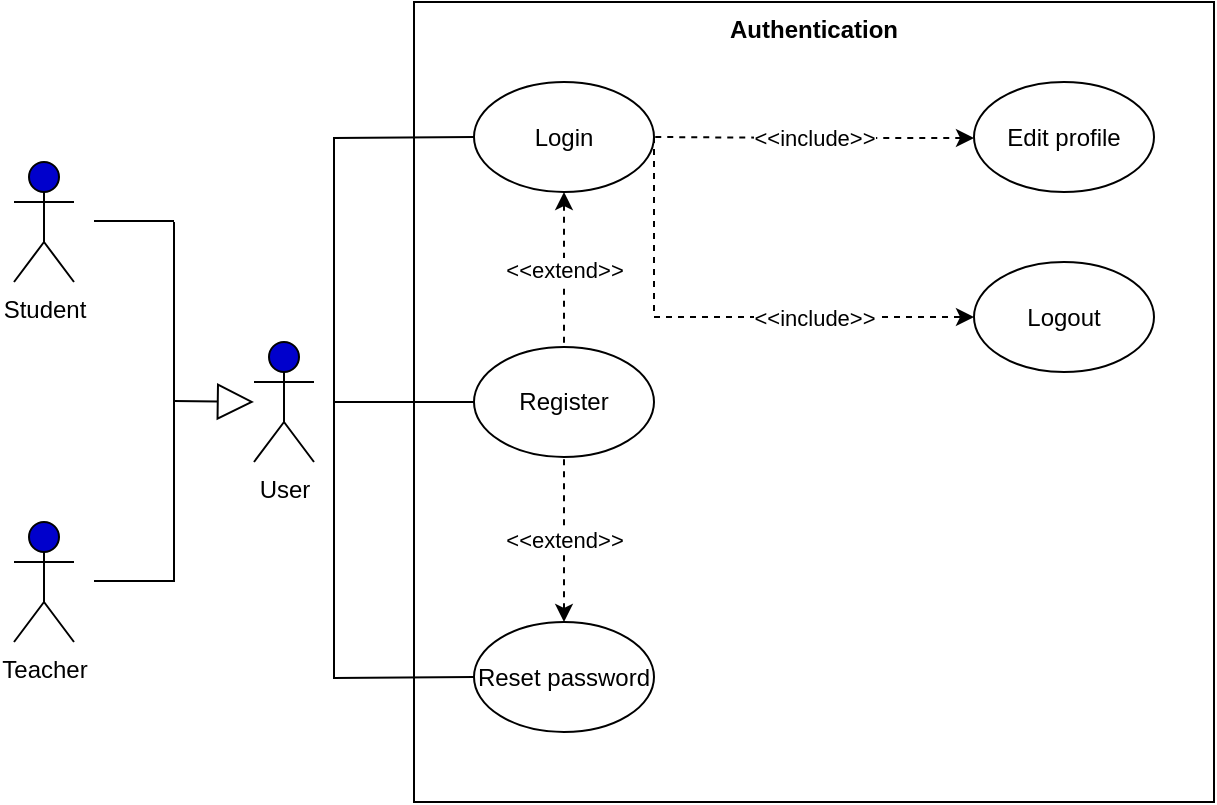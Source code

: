 <mxfile version="15.0.3" type="github" pages="5">
  <diagram id="Sx80eRwoRhXMcVrHA14e" name="Authentication">
    <mxGraphModel dx="1182" dy="683" grid="1" gridSize="10" guides="1" tooltips="1" connect="1" arrows="1" fold="1" page="1" pageScale="1" pageWidth="827" pageHeight="1169" math="0" shadow="0">
      <root>
        <mxCell id="0" />
        <mxCell id="1" parent="0" />
        <mxCell id="ECMwFdhYDGbr-x0ZbSeB-1" value="Student" style="shape=umlActor;verticalLabelPosition=bottom;verticalAlign=top;html=1;outlineConnect=0;fillColor=#0000CC;" parent="1" vertex="1">
          <mxGeometry x="70" y="200" width="30" height="60" as="geometry" />
        </mxCell>
        <mxCell id="ECMwFdhYDGbr-x0ZbSeB-2" value="Teacher" style="shape=umlActor;verticalLabelPosition=bottom;verticalAlign=top;html=1;outlineConnect=0;labelPadding=0;fillColor=#0000CC;" parent="1" vertex="1">
          <mxGeometry x="70" y="380" width="30" height="60" as="geometry" />
        </mxCell>
        <mxCell id="ECMwFdhYDGbr-x0ZbSeB-4" value="&lt;b&gt;Authentication&lt;/b&gt;" style="whiteSpace=wrap;html=1;aspect=fixed;verticalAlign=top;" parent="1" vertex="1">
          <mxGeometry x="270" y="120" width="400" height="400" as="geometry" />
        </mxCell>
        <mxCell id="ECMwFdhYDGbr-x0ZbSeB-6" value="" style="endArrow=none;html=1;" parent="1" edge="1">
          <mxGeometry width="50" height="50" relative="1" as="geometry">
            <mxPoint x="110" y="409.5" as="sourcePoint" />
            <mxPoint x="150" y="409.5" as="targetPoint" />
            <Array as="points">
              <mxPoint x="110" y="410" />
            </Array>
          </mxGeometry>
        </mxCell>
        <mxCell id="ECMwFdhYDGbr-x0ZbSeB-7" value="" style="endArrow=none;html=1;" parent="1" edge="1">
          <mxGeometry width="50" height="50" relative="1" as="geometry">
            <mxPoint x="110" y="229.5" as="sourcePoint" />
            <mxPoint x="150" y="229.5" as="targetPoint" />
            <Array as="points">
              <mxPoint x="130" y="229.5" />
            </Array>
          </mxGeometry>
        </mxCell>
        <mxCell id="ECMwFdhYDGbr-x0ZbSeB-8" value="" style="endArrow=none;html=1;" parent="1" edge="1">
          <mxGeometry width="50" height="50" relative="1" as="geometry">
            <mxPoint x="150" y="320" as="sourcePoint" />
            <mxPoint x="150" y="230" as="targetPoint" />
          </mxGeometry>
        </mxCell>
        <mxCell id="ECMwFdhYDGbr-x0ZbSeB-9" value="" style="endArrow=none;html=1;" parent="1" edge="1">
          <mxGeometry width="50" height="50" relative="1" as="geometry">
            <mxPoint x="150" y="410" as="sourcePoint" />
            <mxPoint x="150" y="320" as="targetPoint" />
          </mxGeometry>
        </mxCell>
        <mxCell id="ECMwFdhYDGbr-x0ZbSeB-51" value="&amp;lt;&amp;lt;extend&amp;gt;&amp;gt;" style="edgeStyle=none;rounded=0;orthogonalLoop=1;jettySize=auto;html=1;exitX=0.5;exitY=1;exitDx=0;exitDy=0;entryX=0.5;entryY=0;entryDx=0;entryDy=0;endArrow=none;endFill=0;dashed=1;startArrow=classic;startFill=1;" parent="1" source="ECMwFdhYDGbr-x0ZbSeB-20" target="ECMwFdhYDGbr-x0ZbSeB-30" edge="1">
          <mxGeometry relative="1" as="geometry" />
        </mxCell>
        <mxCell id="ECMwFdhYDGbr-x0ZbSeB-54" value="&amp;lt;&amp;lt;include&amp;gt;&amp;gt;" style="edgeStyle=none;rounded=0;orthogonalLoop=1;jettySize=auto;html=1;dashed=1;startArrow=classic;startFill=1;endArrow=none;endFill=0;entryX=1;entryY=0.5;entryDx=0;entryDy=0;" parent="1" target="ECMwFdhYDGbr-x0ZbSeB-20" edge="1">
          <mxGeometry relative="1" as="geometry">
            <mxPoint x="550" y="188" as="sourcePoint" />
            <Array as="points">
              <mxPoint x="470" y="188" />
            </Array>
          </mxGeometry>
        </mxCell>
        <mxCell id="mRWd31tZiwl8Pty_uc2d-2" value="&amp;lt;&amp;lt;include&amp;gt;&amp;gt;" style="edgeStyle=orthogonalEdgeStyle;rounded=0;orthogonalLoop=1;jettySize=auto;html=1;exitX=1;exitY=0.5;exitDx=0;exitDy=0;entryX=0;entryY=0.5;entryDx=0;entryDy=0;dashed=1;" parent="1" source="ECMwFdhYDGbr-x0ZbSeB-20" target="mRWd31tZiwl8Pty_uc2d-1" edge="1">
          <mxGeometry x="0.36" relative="1" as="geometry">
            <Array as="points">
              <mxPoint x="390" y="278" />
            </Array>
            <mxPoint as="offset" />
          </mxGeometry>
        </mxCell>
        <mxCell id="ECMwFdhYDGbr-x0ZbSeB-20" value="Login" style="ellipse;whiteSpace=wrap;html=1;" parent="1" vertex="1">
          <mxGeometry x="300" y="160" width="90" height="55" as="geometry" />
        </mxCell>
        <mxCell id="ECMwFdhYDGbr-x0ZbSeB-30" value="Register" style="ellipse;whiteSpace=wrap;html=1;" parent="1" vertex="1">
          <mxGeometry x="300" y="292.5" width="90" height="55" as="geometry" />
        </mxCell>
        <mxCell id="ECMwFdhYDGbr-x0ZbSeB-31" value="Edit profile" style="ellipse;whiteSpace=wrap;html=1;" parent="1" vertex="1">
          <mxGeometry x="550" y="160" width="90" height="55" as="geometry" />
        </mxCell>
        <mxCell id="ECMwFdhYDGbr-x0ZbSeB-52" value="&amp;lt;&amp;lt;extend&amp;gt;&amp;gt;" style="edgeStyle=none;rounded=0;orthogonalLoop=1;jettySize=auto;html=1;exitX=0.5;exitY=0;exitDx=0;exitDy=0;entryX=0.5;entryY=1;entryDx=0;entryDy=0;endArrow=none;endFill=0;dashed=1;startArrow=classic;startFill=1;" parent="1" source="ECMwFdhYDGbr-x0ZbSeB-32" target="ECMwFdhYDGbr-x0ZbSeB-30" edge="1">
          <mxGeometry relative="1" as="geometry" />
        </mxCell>
        <mxCell id="ECMwFdhYDGbr-x0ZbSeB-32" value="Reset password" style="ellipse;whiteSpace=wrap;html=1;" parent="1" vertex="1">
          <mxGeometry x="300" y="430" width="90" height="55" as="geometry" />
        </mxCell>
        <mxCell id="ECMwFdhYDGbr-x0ZbSeB-48" style="edgeStyle=none;rounded=0;orthogonalLoop=1;jettySize=auto;html=1;entryX=0;entryY=0.5;entryDx=0;entryDy=0;endArrow=none;endFill=0;" parent="1" target="ECMwFdhYDGbr-x0ZbSeB-30" edge="1">
          <mxGeometry relative="1" as="geometry">
            <mxPoint x="230" y="320" as="sourcePoint" />
          </mxGeometry>
        </mxCell>
        <mxCell id="ECMwFdhYDGbr-x0ZbSeB-49" style="edgeStyle=none;rounded=0;orthogonalLoop=1;jettySize=auto;html=1;entryX=0;entryY=0.5;entryDx=0;entryDy=0;endArrow=none;endFill=0;" parent="1" target="ECMwFdhYDGbr-x0ZbSeB-20" edge="1">
          <mxGeometry relative="1" as="geometry">
            <mxPoint x="230" y="320" as="sourcePoint" />
            <Array as="points">
              <mxPoint x="230" y="188" />
            </Array>
          </mxGeometry>
        </mxCell>
        <mxCell id="ECMwFdhYDGbr-x0ZbSeB-50" style="edgeStyle=none;rounded=0;orthogonalLoop=1;jettySize=auto;html=1;entryX=0;entryY=0.5;entryDx=0;entryDy=0;endArrow=none;endFill=0;" parent="1" target="ECMwFdhYDGbr-x0ZbSeB-32" edge="1">
          <mxGeometry relative="1" as="geometry">
            <mxPoint x="230" y="320" as="sourcePoint" />
            <Array as="points">
              <mxPoint x="230" y="458" />
            </Array>
          </mxGeometry>
        </mxCell>
        <mxCell id="ECMwFdhYDGbr-x0ZbSeB-37" value="User" style="shape=umlActor;verticalLabelPosition=bottom;verticalAlign=top;html=1;outlineConnect=0;fillColor=#0000CC;" parent="1" vertex="1">
          <mxGeometry x="190" y="290" width="30" height="60" as="geometry" />
        </mxCell>
        <mxCell id="ECMwFdhYDGbr-x0ZbSeB-44" value="" style="endArrow=block;endSize=16;endFill=0;html=1;" parent="1" edge="1">
          <mxGeometry width="160" relative="1" as="geometry">
            <mxPoint x="150" y="319.5" as="sourcePoint" />
            <mxPoint x="190" y="320" as="targetPoint" />
          </mxGeometry>
        </mxCell>
        <mxCell id="mRWd31tZiwl8Pty_uc2d-1" value="Logout" style="ellipse;whiteSpace=wrap;html=1;" parent="1" vertex="1">
          <mxGeometry x="550" y="250" width="90" height="55" as="geometry" />
        </mxCell>
      </root>
    </mxGraphModel>
  </diagram>
  <diagram id="BAZM7-qq4t-G2bQRdrPu" name="Chat">
    <mxGraphModel dx="1182" dy="683" grid="1" gridSize="10" guides="1" tooltips="1" connect="1" arrows="1" fold="1" page="1" pageScale="1" pageWidth="827" pageHeight="1169" math="0" shadow="0">
      <root>
        <mxCell id="fuMEjZ2mYaRb5mKkh7il-0" />
        <mxCell id="fuMEjZ2mYaRb5mKkh7il-1" parent="fuMEjZ2mYaRb5mKkh7il-0" />
        <mxCell id="ol8uk9bHq6__7qKBmLQA-0" value="&lt;b&gt;Chat&lt;/b&gt;" style="whiteSpace=wrap;html=1;aspect=fixed;verticalAlign=top;" parent="fuMEjZ2mYaRb5mKkh7il-1" vertex="1">
          <mxGeometry x="270" y="120" width="400" height="400" as="geometry" />
        </mxCell>
        <mxCell id="OGh1x9zz3Mqj_1bcBgqc-0" value="Student" style="shape=umlActor;verticalLabelPosition=bottom;verticalAlign=top;html=1;outlineConnect=0;fillColor=#0000CC;" parent="fuMEjZ2mYaRb5mKkh7il-1" vertex="1">
          <mxGeometry x="70" y="200" width="30" height="60" as="geometry" />
        </mxCell>
        <mxCell id="OGh1x9zz3Mqj_1bcBgqc-1" value="Teacher" style="shape=umlActor;verticalLabelPosition=bottom;verticalAlign=top;html=1;outlineConnect=0;labelPadding=0;fillColor=#0000CC;" parent="fuMEjZ2mYaRb5mKkh7il-1" vertex="1">
          <mxGeometry x="70" y="380" width="30" height="60" as="geometry" />
        </mxCell>
        <mxCell id="OGh1x9zz3Mqj_1bcBgqc-2" value="" style="endArrow=none;html=1;" parent="fuMEjZ2mYaRb5mKkh7il-1" edge="1">
          <mxGeometry width="50" height="50" relative="1" as="geometry">
            <mxPoint x="110" y="409.5" as="sourcePoint" />
            <mxPoint x="150" y="409.5" as="targetPoint" />
            <Array as="points">
              <mxPoint x="110" y="410" />
            </Array>
          </mxGeometry>
        </mxCell>
        <mxCell id="OGh1x9zz3Mqj_1bcBgqc-3" value="" style="endArrow=none;html=1;" parent="fuMEjZ2mYaRb5mKkh7il-1" edge="1">
          <mxGeometry width="50" height="50" relative="1" as="geometry">
            <mxPoint x="110" y="229.5" as="sourcePoint" />
            <mxPoint x="150" y="229.5" as="targetPoint" />
            <Array as="points">
              <mxPoint x="130" y="229.5" />
            </Array>
          </mxGeometry>
        </mxCell>
        <mxCell id="OGh1x9zz3Mqj_1bcBgqc-4" value="" style="endArrow=none;html=1;" parent="fuMEjZ2mYaRb5mKkh7il-1" edge="1">
          <mxGeometry width="50" height="50" relative="1" as="geometry">
            <mxPoint x="150" y="320" as="sourcePoint" />
            <mxPoint x="150" y="230" as="targetPoint" />
          </mxGeometry>
        </mxCell>
        <mxCell id="OGh1x9zz3Mqj_1bcBgqc-5" value="" style="endArrow=none;html=1;" parent="fuMEjZ2mYaRb5mKkh7il-1" edge="1">
          <mxGeometry width="50" height="50" relative="1" as="geometry">
            <mxPoint x="150" y="410" as="sourcePoint" />
            <mxPoint x="150" y="320" as="targetPoint" />
          </mxGeometry>
        </mxCell>
        <mxCell id="OGh1x9zz3Mqj_1bcBgqc-6" value="User" style="shape=umlActor;verticalLabelPosition=bottom;verticalAlign=top;html=1;outlineConnect=0;fillColor=#0000CC;" parent="fuMEjZ2mYaRb5mKkh7il-1" vertex="1">
          <mxGeometry x="190" y="290" width="30" height="60" as="geometry" />
        </mxCell>
        <mxCell id="OGh1x9zz3Mqj_1bcBgqc-7" value="" style="endArrow=block;endSize=16;endFill=0;html=1;" parent="fuMEjZ2mYaRb5mKkh7il-1" edge="1">
          <mxGeometry width="160" relative="1" as="geometry">
            <mxPoint x="150" y="319.5" as="sourcePoint" />
            <mxPoint x="190" y="320" as="targetPoint" />
          </mxGeometry>
        </mxCell>
        <mxCell id="SCXODORlc4PoecSJ4FHl-0" value="&amp;lt;&amp;lt;include&amp;gt;&amp;gt;" style="edgeStyle=orthogonalEdgeStyle;rounded=0;orthogonalLoop=1;jettySize=auto;html=1;exitX=1;exitY=0.5;exitDx=0;exitDy=0;entryX=0;entryY=0.5;entryDx=0;entryDy=0;dashed=1;" parent="fuMEjZ2mYaRb5mKkh7il-1" target="zFrzIAEseoqqdwnvVhkP-1" edge="1">
          <mxGeometry relative="1" as="geometry">
            <mxPoint x="390" y="320" as="sourcePoint" />
            <mxPoint x="470" y="320" as="targetPoint" />
          </mxGeometry>
        </mxCell>
        <mxCell id="K5ZbDuzAuGtC3tzcUjKW-0" value="&amp;lt;&amp;lt;extend&amp;gt;&amp;gt;" style="edgeStyle=orthogonalEdgeStyle;rounded=0;orthogonalLoop=1;jettySize=auto;html=1;dashed=1;" parent="fuMEjZ2mYaRb5mKkh7il-1" source="S1Kn52CjZANkNKl031R--0" target="1s_SKGOwp8yyWkPs1cwm-0" edge="1">
          <mxGeometry relative="1" as="geometry" />
        </mxCell>
        <mxCell id="S1Kn52CjZANkNKl031R--0" value="Add contact" style="ellipse;whiteSpace=wrap;html=1;" parent="fuMEjZ2mYaRb5mKkh7il-1" vertex="1">
          <mxGeometry x="300" y="292.5" width="90" height="55" as="geometry" />
        </mxCell>
        <mxCell id="Q98UIHAIkbcqlIvpovZ2-0" value="Send message" style="ellipse;whiteSpace=wrap;html=1;" parent="fuMEjZ2mYaRb5mKkh7il-1" vertex="1">
          <mxGeometry x="300" y="160" width="90" height="55" as="geometry" />
        </mxCell>
        <mxCell id="PHHs0cpHUg8tIdR8GX4u-1" style="edgeStyle=orthogonalEdgeStyle;rounded=0;orthogonalLoop=1;jettySize=auto;html=1;exitX=0.5;exitY=0;exitDx=0;exitDy=0;dashed=1;" parent="fuMEjZ2mYaRb5mKkh7il-1" source="1s_SKGOwp8yyWkPs1cwm-0" edge="1">
          <mxGeometry relative="1" as="geometry">
            <mxPoint x="345" y="425" as="targetPoint" />
          </mxGeometry>
        </mxCell>
        <mxCell id="1s_SKGOwp8yyWkPs1cwm-0" value="Display conversation" style="ellipse;whiteSpace=wrap;html=1;" parent="fuMEjZ2mYaRb5mKkh7il-1" vertex="1">
          <mxGeometry x="300" y="425" width="90" height="55" as="geometry" />
        </mxCell>
        <mxCell id="zFrzIAEseoqqdwnvVhkP-1" value="search contact" style="ellipse;whiteSpace=wrap;html=1;" parent="fuMEjZ2mYaRb5mKkh7il-1" vertex="1">
          <mxGeometry x="540" y="292.5" width="90" height="55" as="geometry" />
        </mxCell>
        <mxCell id="e0hSWkzfubBY4BZN6pg5-1" value="extend" style="edgeStyle=orthogonalEdgeStyle;rounded=0;orthogonalLoop=1;jettySize=auto;html=1;exitX=0;exitY=0.5;exitDx=0;exitDy=0;entryX=1;entryY=0.5;entryDx=0;entryDy=0;dashed=1;" parent="fuMEjZ2mYaRb5mKkh7il-1" source="e0hSWkzfubBY4BZN6pg5-0" target="Q98UIHAIkbcqlIvpovZ2-0" edge="1">
          <mxGeometry relative="1" as="geometry" />
        </mxCell>
        <mxCell id="e0hSWkzfubBY4BZN6pg5-0" value="add attachement" style="ellipse;whiteSpace=wrap;html=1;" parent="fuMEjZ2mYaRb5mKkh7il-1" vertex="1">
          <mxGeometry x="540" y="160" width="90" height="55" as="geometry" />
        </mxCell>
        <mxCell id="fQ_hf_pWQbw6v0YhsKVv-0" style="edgeStyle=none;rounded=0;orthogonalLoop=1;jettySize=auto;html=1;entryX=0;entryY=0.5;entryDx=0;entryDy=0;endArrow=none;endFill=0;" parent="fuMEjZ2mYaRb5mKkh7il-1" edge="1">
          <mxGeometry relative="1" as="geometry">
            <mxPoint x="230" y="320" as="sourcePoint" />
            <mxPoint x="300" y="320" as="targetPoint" />
          </mxGeometry>
        </mxCell>
        <mxCell id="fQ_hf_pWQbw6v0YhsKVv-1" style="edgeStyle=none;rounded=0;orthogonalLoop=1;jettySize=auto;html=1;entryX=0;entryY=0.5;entryDx=0;entryDy=0;endArrow=none;endFill=0;" parent="fuMEjZ2mYaRb5mKkh7il-1" edge="1">
          <mxGeometry relative="1" as="geometry">
            <mxPoint x="230" y="320" as="sourcePoint" />
            <Array as="points">
              <mxPoint x="230" y="188" />
            </Array>
            <mxPoint x="300" y="187.5" as="targetPoint" />
          </mxGeometry>
        </mxCell>
        <mxCell id="fQ_hf_pWQbw6v0YhsKVv-2" style="edgeStyle=none;rounded=0;orthogonalLoop=1;jettySize=auto;html=1;entryX=0;entryY=0.5;entryDx=0;entryDy=0;endArrow=none;endFill=0;" parent="fuMEjZ2mYaRb5mKkh7il-1" edge="1">
          <mxGeometry relative="1" as="geometry">
            <mxPoint x="230" y="320" as="sourcePoint" />
            <Array as="points">
              <mxPoint x="230" y="458" />
            </Array>
            <mxPoint x="300" y="457.5" as="targetPoint" />
          </mxGeometry>
        </mxCell>
        <mxCell id="FMeJtxsfLTkb1Mzvi8A7-0" value="&amp;lt;&amp;lt;extend&amp;gt;&amp;gt;" style="edgeStyle=none;rounded=0;orthogonalLoop=1;jettySize=auto;html=1;exitX=0.5;exitY=1;exitDx=0;exitDy=0;entryX=0.5;entryY=0;entryDx=0;entryDy=0;endArrow=none;endFill=0;dashed=1;startArrow=classic;startFill=1;" parent="fuMEjZ2mYaRb5mKkh7il-1" edge="1">
          <mxGeometry relative="1" as="geometry">
            <mxPoint x="345" y="215" as="sourcePoint" />
            <mxPoint x="345" y="292.5" as="targetPoint" />
          </mxGeometry>
        </mxCell>
      </root>
    </mxGraphModel>
  </diagram>
  <diagram id="roDyY9XeNie3ibjOZ0cx" name="Calendar">
    <mxGraphModel dx="1689" dy="1063" grid="1" gridSize="10" guides="1" tooltips="1" connect="1" arrows="1" fold="1" page="1" pageScale="1" pageWidth="827" pageHeight="1169" math="0" shadow="0">
      <root>
        <mxCell id="ZiUzqkXfoX1zGjb_c4Og-0" />
        <mxCell id="ZiUzqkXfoX1zGjb_c4Og-1" parent="ZiUzqkXfoX1zGjb_c4Og-0" />
        <mxCell id="y4R0DKaNSvis01QDVMfR-4" style="edgeStyle=none;rounded=0;orthogonalLoop=1;jettySize=auto;html=1;exitX=1;exitY=0.5;exitDx=0;exitDy=0;dashed=1;startArrow=none;startFill=0;endArrow=blockThin;endFill=1;" parent="ZiUzqkXfoX1zGjb_c4Og-1" source="hE-SekiSGyJUFSKLlr0c-0" edge="1">
          <mxGeometry relative="1" as="geometry">
            <mxPoint x="755" y="604" as="targetPoint" />
          </mxGeometry>
        </mxCell>
        <mxCell id="hE-SekiSGyJUFSKLlr0c-0" value="&lt;b&gt;Calendar&lt;/b&gt;" style="whiteSpace=wrap;html=1;aspect=fixed;verticalAlign=top;" parent="ZiUzqkXfoX1zGjb_c4Og-1" vertex="1">
          <mxGeometry x="215" y="296" width="573" height="573" as="geometry" />
        </mxCell>
        <mxCell id="9NULcL7lf2de_X4Z3CMO-0" value="Student" style="shape=umlActor;verticalLabelPosition=bottom;verticalAlign=top;html=1;outlineConnect=0;fillColor=#0000CC;" parent="ZiUzqkXfoX1zGjb_c4Og-1" vertex="1">
          <mxGeometry x="35" y="520" width="30" height="60" as="geometry" />
        </mxCell>
        <mxCell id="9NULcL7lf2de_X4Z3CMO-1" value="Teacher" style="shape=umlActor;verticalLabelPosition=bottom;verticalAlign=top;html=1;outlineConnect=0;labelPadding=0;fillColor=#0000CC;" parent="ZiUzqkXfoX1zGjb_c4Og-1" vertex="1">
          <mxGeometry x="35" y="700" width="30" height="60" as="geometry" />
        </mxCell>
        <mxCell id="9NULcL7lf2de_X4Z3CMO-2" value="" style="endArrow=none;html=1;" parent="ZiUzqkXfoX1zGjb_c4Og-1" edge="1">
          <mxGeometry width="50" height="50" relative="1" as="geometry">
            <mxPoint x="75" y="729.5" as="sourcePoint" />
            <mxPoint x="115" y="729.5" as="targetPoint" />
            <Array as="points">
              <mxPoint x="75" y="730" />
            </Array>
          </mxGeometry>
        </mxCell>
        <mxCell id="9NULcL7lf2de_X4Z3CMO-3" value="" style="endArrow=none;html=1;" parent="ZiUzqkXfoX1zGjb_c4Og-1" edge="1">
          <mxGeometry width="50" height="50" relative="1" as="geometry">
            <mxPoint x="75" y="549.5" as="sourcePoint" />
            <mxPoint x="115" y="549.5" as="targetPoint" />
            <Array as="points">
              <mxPoint x="95" y="549.5" />
            </Array>
          </mxGeometry>
        </mxCell>
        <mxCell id="9NULcL7lf2de_X4Z3CMO-4" value="" style="endArrow=none;html=1;" parent="ZiUzqkXfoX1zGjb_c4Og-1" edge="1">
          <mxGeometry width="50" height="50" relative="1" as="geometry">
            <mxPoint x="115" y="640" as="sourcePoint" />
            <mxPoint x="115" y="550" as="targetPoint" />
          </mxGeometry>
        </mxCell>
        <mxCell id="9NULcL7lf2de_X4Z3CMO-5" value="" style="endArrow=none;html=1;" parent="ZiUzqkXfoX1zGjb_c4Og-1" edge="1">
          <mxGeometry width="50" height="50" relative="1" as="geometry">
            <mxPoint x="115" y="730" as="sourcePoint" />
            <mxPoint x="115" y="640" as="targetPoint" />
          </mxGeometry>
        </mxCell>
        <mxCell id="9NULcL7lf2de_X4Z3CMO-6" value="User" style="shape=umlActor;verticalLabelPosition=bottom;verticalAlign=top;html=1;outlineConnect=0;fillColor=#0000CC;" parent="ZiUzqkXfoX1zGjb_c4Og-1" vertex="1">
          <mxGeometry x="155" y="610" width="30" height="60" as="geometry" />
        </mxCell>
        <mxCell id="9NULcL7lf2de_X4Z3CMO-7" value="" style="endArrow=block;endSize=16;endFill=0;html=1;" parent="ZiUzqkXfoX1zGjb_c4Og-1" edge="1">
          <mxGeometry width="160" relative="1" as="geometry">
            <mxPoint x="115" y="639.5" as="sourcePoint" />
            <mxPoint x="155" y="640" as="targetPoint" />
          </mxGeometry>
        </mxCell>
        <mxCell id="y4R0DKaNSvis01QDVMfR-12" style="edgeStyle=orthogonalEdgeStyle;rounded=0;orthogonalLoop=1;jettySize=auto;html=1;exitX=0;exitY=0.5;exitDx=0;exitDy=0;startArrow=none;startFill=0;endArrow=none;endFill=0;" parent="ZiUzqkXfoX1zGjb_c4Og-1" source="PTAE0SMPsKXaiq6jrHo--0" edge="1">
          <mxGeometry relative="1" as="geometry">
            <mxPoint x="195" y="641" as="targetPoint" />
          </mxGeometry>
        </mxCell>
        <mxCell id="y4R0DKaNSvis01QDVMfR-16" value="&amp;lt;&amp;lt;extend&amp;gt;&amp;gt;" style="edgeStyle=orthogonalEdgeStyle;rounded=0;orthogonalLoop=1;jettySize=auto;html=1;exitX=0.5;exitY=0;exitDx=0;exitDy=0;entryX=0.5;entryY=1;entryDx=0;entryDy=0;dashed=1;startArrow=none;startFill=0;endArrow=blockThin;endFill=1;" parent="ZiUzqkXfoX1zGjb_c4Og-1" source="kzfqN8-m6QAdb7eyFsL3-0" target="JxXT9dZYn4Q9yvD4UVGO-0" edge="1">
          <mxGeometry x="0.067" relative="1" as="geometry">
            <mxPoint as="offset" />
          </mxGeometry>
        </mxCell>
        <mxCell id="PTAE0SMPsKXaiq6jrHo--0" value="Add event" style="ellipse;whiteSpace=wrap;html=1;" parent="ZiUzqkXfoX1zGjb_c4Og-1" vertex="1">
          <mxGeometry x="456" y="613.5" width="90" height="55" as="geometry" />
        </mxCell>
        <mxCell id="H5OAugJkBs3KBu0uPWWo-12" style="edgeStyle=orthogonalEdgeStyle;rounded=0;orthogonalLoop=1;jettySize=auto;html=1;exitX=0;exitY=0.5;exitDx=0;exitDy=0;startArrow=none;startFill=0;endArrow=none;endFill=0;" parent="ZiUzqkXfoX1zGjb_c4Og-1" source="kzfqN8-m6QAdb7eyFsL3-0" edge="1">
          <mxGeometry relative="1" as="geometry">
            <mxPoint x="195" y="636" as="targetPoint" />
          </mxGeometry>
        </mxCell>
        <mxCell id="kzfqN8-m6QAdb7eyFsL3-0" value="Edit event" style="ellipse;whiteSpace=wrap;html=1;" parent="ZiUzqkXfoX1zGjb_c4Og-1" vertex="1">
          <mxGeometry x="456" y="476" width="90" height="55" as="geometry" />
        </mxCell>
        <mxCell id="rcPgMOxuA-6RP6GE4M5m-0" value="Display events" style="ellipse;whiteSpace=wrap;html=1;" parent="ZiUzqkXfoX1zGjb_c4Og-1" vertex="1">
          <mxGeometry x="456" y="766" width="90" height="55" as="geometry" />
        </mxCell>
        <mxCell id="khawbXYtZE62X-Fq0oS7-0" value="&amp;lt;&amp;lt;extend&amp;gt;&amp;gt;" style="edgeStyle=none;rounded=0;orthogonalLoop=1;jettySize=auto;html=1;entryX=0.5;entryY=0;entryDx=0;entryDy=0;endArrow=none;endFill=0;dashed=1;startArrow=classic;startFill=1;exitX=0.5;exitY=0.945;exitDx=0;exitDy=0;exitPerimeter=0;" parent="ZiUzqkXfoX1zGjb_c4Og-1" source="kzfqN8-m6QAdb7eyFsL3-0" target="PTAE0SMPsKXaiq6jrHo--0" edge="1">
          <mxGeometry relative="1" as="geometry">
            <mxPoint x="501" y="546" as="sourcePoint" />
            <mxPoint x="501" y="508.5" as="targetPoint" />
          </mxGeometry>
        </mxCell>
        <mxCell id="JXjtdpcytwFLKqEqn-VR-2" style="edgeStyle=none;rounded=0;orthogonalLoop=1;jettySize=auto;html=1;entryX=0;entryY=0.5;entryDx=0;entryDy=0;endArrow=none;endFill=0;" parent="ZiUzqkXfoX1zGjb_c4Og-1" target="rcPgMOxuA-6RP6GE4M5m-0" edge="1">
          <mxGeometry relative="1" as="geometry">
            <mxPoint x="195" y="606" as="sourcePoint" />
            <Array as="points">
              <mxPoint x="195" y="794" />
            </Array>
            <mxPoint x="265" y="793.5" as="targetPoint" />
          </mxGeometry>
        </mxCell>
        <mxCell id="8BKR8QMH-IpOpJ4oMCif-0" style="edgeStyle=orthogonalEdgeStyle;rounded=0;orthogonalLoop=1;jettySize=auto;html=1;exitX=0;exitY=0.5;exitDx=0;exitDy=0;startArrow=none;startFill=0;endArrow=none;endFill=0;" parent="ZiUzqkXfoX1zGjb_c4Og-1" source="JxXT9dZYn4Q9yvD4UVGO-0" edge="1">
          <mxGeometry relative="1" as="geometry">
            <mxPoint x="195" y="506" as="targetPoint" />
          </mxGeometry>
        </mxCell>
        <mxCell id="JxXT9dZYn4Q9yvD4UVGO-0" value="Cancel event" style="ellipse;whiteSpace=wrap;html=1;" parent="ZiUzqkXfoX1zGjb_c4Og-1" vertex="1">
          <mxGeometry x="456" y="346" width="90" height="55" as="geometry" />
        </mxCell>
        <mxCell id="ORQDVAg95lP-_641zyr6-0" value="&amp;lt;&amp;lt;extend&amp;gt;&amp;gt;" style="edgeStyle=none;rounded=0;orthogonalLoop=1;jettySize=auto;html=1;endArrow=none;endFill=0;dashed=1;startArrow=classic;startFill=1;exitX=0.5;exitY=0;exitDx=0;exitDy=0;entryX=0.5;entryY=1;entryDx=0;entryDy=0;" parent="ZiUzqkXfoX1zGjb_c4Og-1" source="rcPgMOxuA-6RP6GE4M5m-0" target="PTAE0SMPsKXaiq6jrHo--0" edge="1">
          <mxGeometry relative="1" as="geometry">
            <mxPoint x="500.5" y="711" as="sourcePoint" />
            <mxPoint x="501" y="676" as="targetPoint" />
          </mxGeometry>
        </mxCell>
      </root>
    </mxGraphModel>
  </diagram>
  <diagram id="iNPZvnBiNlm6s1h3ubK9" name="Tasks">
    <mxGraphModel dx="1182" dy="683" grid="1" gridSize="10" guides="1" tooltips="1" connect="1" arrows="1" fold="1" page="1" pageScale="1" pageWidth="827" pageHeight="1169" math="0" shadow="0">
      <root>
        <mxCell id="WOYatVIqLgC8-8maOKsI-0" />
        <mxCell id="WOYatVIqLgC8-8maOKsI-1" parent="WOYatVIqLgC8-8maOKsI-0" />
        <mxCell id="CvYr5OtyJ9IzVzx1cPR5-0" value="&lt;b&gt;Tasks&lt;/b&gt;" style="whiteSpace=wrap;html=1;aspect=fixed;verticalAlign=top;" parent="WOYatVIqLgC8-8maOKsI-1" vertex="1">
          <mxGeometry x="240" y="80" width="573" height="573" as="geometry" />
        </mxCell>
        <mxCell id="RSDtmVB-ZlUXKdP4rCL--0" style="rounded=0;orthogonalLoop=1;jettySize=auto;html=1;startArrow=none;startFill=0;endArrow=block;endFill=0;shape=flexArrow;endWidth=13;endSize=4.33;startSize=1;" parent="WOYatVIqLgC8-8maOKsI-1" edge="1">
          <mxGeometry relative="1" as="geometry">
            <mxPoint x="133.5" y="330" as="sourcePoint" />
            <mxPoint x="133.5" y="420" as="targetPoint" />
          </mxGeometry>
        </mxCell>
        <mxCell id="1qlT3bEhvxrGohyAiPSI-0" value="Student" style="shape=umlActor;verticalLabelPosition=bottom;verticalAlign=top;html=1;outlineConnect=0;fillColor=#0000CC;" parent="WOYatVIqLgC8-8maOKsI-1" vertex="1">
          <mxGeometry x="119" y="247" width="30" height="60" as="geometry" />
        </mxCell>
        <mxCell id="1qlT3bEhvxrGohyAiPSI-1" value="Teacher" style="shape=umlActor;verticalLabelPosition=bottom;verticalAlign=top;html=1;outlineConnect=0;labelPadding=0;fillColor=#0000CC;" parent="WOYatVIqLgC8-8maOKsI-1" vertex="1">
          <mxGeometry x="119" y="427" width="30" height="60" as="geometry" />
        </mxCell>
        <mxCell id="1qlT3bEhvxrGohyAiPSI-2" value="" style="endArrow=none;html=1;entryX=0;entryY=0.5;entryDx=0;entryDy=0;edgeStyle=orthogonalEdgeStyle;" parent="WOYatVIqLgC8-8maOKsI-1" target="h_KZDv_jk5z26SgVe4cr-0" edge="1">
          <mxGeometry width="50" height="50" relative="1" as="geometry">
            <mxPoint x="200" y="452" as="sourcePoint" />
            <mxPoint x="280" y="579.5" as="targetPoint" />
            <Array as="points">
              <mxPoint x="200" y="578" />
            </Array>
          </mxGeometry>
        </mxCell>
        <mxCell id="MivD9_06eqefWxJImBAO-0" value="Add task for self" style="ellipse;whiteSpace=wrap;html=1;" parent="WOYatVIqLgC8-8maOKsI-1" vertex="1">
          <mxGeometry x="481" y="130" width="90" height="55" as="geometry" />
        </mxCell>
        <mxCell id="h_KZDv_jk5z26SgVe4cr-0" value="Add task for student" style="ellipse;whiteSpace=wrap;html=1;" parent="WOYatVIqLgC8-8maOKsI-1" vertex="1">
          <mxGeometry x="481" y="550" width="90" height="55" as="geometry" />
        </mxCell>
        <mxCell id="BaRykbfhbB2Mj5v_QJX3-3" style="edgeStyle=orthogonalEdgeStyle;rounded=0;orthogonalLoop=1;jettySize=auto;html=1;exitX=0;exitY=0.5;exitDx=0;exitDy=0;startArrow=none;startFill=0;endArrow=none;endFill=0;" parent="WOYatVIqLgC8-8maOKsI-1" source="bbRxJp40nLCNkM5wD64o-1" edge="1">
          <mxGeometry relative="1" as="geometry">
            <mxPoint x="160" y="453" as="targetPoint" />
            <mxPoint x="280" y="452.5" as="sourcePoint" />
            <Array as="points" />
          </mxGeometry>
        </mxCell>
        <mxCell id="BaRykbfhbB2Mj5v_QJX3-1" style="edgeStyle=orthogonalEdgeStyle;rounded=0;orthogonalLoop=1;jettySize=auto;html=1;exitX=0;exitY=0.5;exitDx=0;exitDy=0;startArrow=none;startFill=0;endArrow=none;endFill=0;" parent="WOYatVIqLgC8-8maOKsI-1" source="BaRykbfhbB2Mj5v_QJX3-0" edge="1">
          <mxGeometry relative="1" as="geometry">
            <mxPoint x="160" y="275" as="targetPoint" />
          </mxGeometry>
        </mxCell>
        <mxCell id="BaRykbfhbB2Mj5v_QJX3-0" value="Edit task" style="ellipse;whiteSpace=wrap;html=1;" parent="WOYatVIqLgC8-8maOKsI-1" vertex="1">
          <mxGeometry x="481" y="247" width="90" height="55" as="geometry" />
        </mxCell>
        <mxCell id="bbRxJp40nLCNkM5wD64o-1" value="Terminate task" style="ellipse;whiteSpace=wrap;html=1;" parent="WOYatVIqLgC8-8maOKsI-1" vertex="1">
          <mxGeometry x="481" y="425" width="90" height="55" as="geometry" />
        </mxCell>
        <mxCell id="26Mo_gsYMw6j5ZZFohjN-1" value="" style="endArrow=none;html=1;entryX=0;entryY=0.5;entryDx=0;entryDy=0;edgeStyle=orthogonalEdgeStyle;" parent="WOYatVIqLgC8-8maOKsI-1" edge="1">
          <mxGeometry width="50" height="50" relative="1" as="geometry">
            <mxPoint x="200" y="274" as="sourcePoint" />
            <mxPoint x="481.0" y="161.5" as="targetPoint" />
            <Array as="points">
              <mxPoint x="200" y="162" />
            </Array>
          </mxGeometry>
        </mxCell>
      </root>
    </mxGraphModel>
  </diagram>
  <diagram id="BxIJw6-1rUT2miX8hC7Z" name="Dashboard">
    <mxGraphModel dx="1182" dy="744" grid="1" gridSize="10" guides="1" tooltips="1" connect="1" arrows="1" fold="1" page="1" pageScale="1" pageWidth="827" pageHeight="1169" math="0" shadow="0">
      <root>
        <mxCell id="LQwduiaYqo5e5l77KT09-0" />
        <mxCell id="LQwduiaYqo5e5l77KT09-1" parent="LQwduiaYqo5e5l77KT09-0" />
        <mxCell id="EsbEly1bdF1_kc2-pJBd-0" value="&lt;b&gt;Dashboard&lt;/b&gt;" style="whiteSpace=wrap;html=1;aspect=fixed;verticalAlign=top;" parent="LQwduiaYqo5e5l77KT09-1" vertex="1">
          <mxGeometry x="270" y="120" width="400" height="400" as="geometry" />
        </mxCell>
        <mxCell id="IEoJxUyWMZ9iafiMjSby-0" value="Student" style="shape=umlActor;verticalLabelPosition=bottom;verticalAlign=top;html=1;outlineConnect=0;fillColor=#0000CC;" parent="LQwduiaYqo5e5l77KT09-1" vertex="1">
          <mxGeometry x="70" y="200" width="30" height="60" as="geometry" />
        </mxCell>
        <mxCell id="IEoJxUyWMZ9iafiMjSby-1" value="Teacher" style="shape=umlActor;verticalLabelPosition=bottom;verticalAlign=top;html=1;outlineConnect=0;labelPadding=0;fillColor=#0000CC;" parent="LQwduiaYqo5e5l77KT09-1" vertex="1">
          <mxGeometry x="70" y="380" width="30" height="60" as="geometry" />
        </mxCell>
        <mxCell id="IEoJxUyWMZ9iafiMjSby-2" value="" style="endArrow=none;html=1;" parent="LQwduiaYqo5e5l77KT09-1" edge="1">
          <mxGeometry width="50" height="50" relative="1" as="geometry">
            <mxPoint x="110" y="409.5" as="sourcePoint" />
            <mxPoint x="150" y="409.5" as="targetPoint" />
            <Array as="points">
              <mxPoint x="110" y="410" />
            </Array>
          </mxGeometry>
        </mxCell>
        <mxCell id="IEoJxUyWMZ9iafiMjSby-3" value="" style="endArrow=none;html=1;" parent="LQwduiaYqo5e5l77KT09-1" edge="1">
          <mxGeometry width="50" height="50" relative="1" as="geometry">
            <mxPoint x="110" y="229.5" as="sourcePoint" />
            <mxPoint x="150" y="229.5" as="targetPoint" />
            <Array as="points">
              <mxPoint x="130" y="229.5" />
            </Array>
          </mxGeometry>
        </mxCell>
        <mxCell id="IEoJxUyWMZ9iafiMjSby-4" value="" style="endArrow=none;html=1;" parent="LQwduiaYqo5e5l77KT09-1" edge="1">
          <mxGeometry width="50" height="50" relative="1" as="geometry">
            <mxPoint x="150" y="320" as="sourcePoint" />
            <mxPoint x="150" y="230" as="targetPoint" />
          </mxGeometry>
        </mxCell>
        <mxCell id="IEoJxUyWMZ9iafiMjSby-5" value="" style="endArrow=none;html=1;" parent="LQwduiaYqo5e5l77KT09-1" edge="1">
          <mxGeometry width="50" height="50" relative="1" as="geometry">
            <mxPoint x="150" y="410" as="sourcePoint" />
            <mxPoint x="150" y="320" as="targetPoint" />
          </mxGeometry>
        </mxCell>
        <mxCell id="IEoJxUyWMZ9iafiMjSby-6" value="User" style="shape=umlActor;verticalLabelPosition=bottom;verticalAlign=top;html=1;outlineConnect=0;fillColor=#0000CC;" parent="LQwduiaYqo5e5l77KT09-1" vertex="1">
          <mxGeometry x="190" y="290" width="30" height="60" as="geometry" />
        </mxCell>
        <mxCell id="IEoJxUyWMZ9iafiMjSby-7" value="" style="endArrow=block;endSize=16;endFill=0;html=1;" parent="LQwduiaYqo5e5l77KT09-1" edge="1">
          <mxGeometry width="160" relative="1" as="geometry">
            <mxPoint x="150" y="319.5" as="sourcePoint" />
            <mxPoint x="190" y="320" as="targetPoint" />
          </mxGeometry>
        </mxCell>
        <mxCell id="1UwgB7VGYk3LVqTczR4g-0" value="Show unread messages" style="ellipse;whiteSpace=wrap;html=1;" parent="LQwduiaYqo5e5l77KT09-1" vertex="1">
          <mxGeometry x="300" y="160" width="90" height="55" as="geometry" />
        </mxCell>
        <mxCell id="sE15kmRRZrdcHEwjSDB6-0" value="Show tasks" style="ellipse;whiteSpace=wrap;html=1;" parent="LQwduiaYqo5e5l77KT09-1" vertex="1">
          <mxGeometry x="300" y="292.5" width="90" height="55" as="geometry" />
        </mxCell>
        <mxCell id="bQ0vmziZnP8A26UxJSUl-0" value="Show events" style="ellipse;whiteSpace=wrap;html=1;" parent="LQwduiaYqo5e5l77KT09-1" vertex="1">
          <mxGeometry x="300" y="430" width="90" height="55" as="geometry" />
        </mxCell>
        <mxCell id="kKATsR-GWFVr6kwSmm5w-0" style="edgeStyle=none;rounded=0;orthogonalLoop=1;jettySize=auto;html=1;entryX=0;entryY=0.5;entryDx=0;entryDy=0;endArrow=none;endFill=0;" parent="LQwduiaYqo5e5l77KT09-1" edge="1">
          <mxGeometry relative="1" as="geometry">
            <mxPoint x="230" y="320" as="sourcePoint" />
            <mxPoint x="300.0" y="320" as="targetPoint" />
          </mxGeometry>
        </mxCell>
        <mxCell id="kKATsR-GWFVr6kwSmm5w-1" style="edgeStyle=none;rounded=0;orthogonalLoop=1;jettySize=auto;html=1;entryX=0;entryY=0.5;entryDx=0;entryDy=0;endArrow=none;endFill=0;" parent="LQwduiaYqo5e5l77KT09-1" edge="1">
          <mxGeometry relative="1" as="geometry">
            <mxPoint x="230" y="320" as="sourcePoint" />
            <Array as="points">
              <mxPoint x="230" y="188" />
            </Array>
            <mxPoint x="300.0" y="187.5" as="targetPoint" />
          </mxGeometry>
        </mxCell>
        <mxCell id="kKATsR-GWFVr6kwSmm5w-2" style="edgeStyle=none;rounded=0;orthogonalLoop=1;jettySize=auto;html=1;entryX=0;entryY=0.5;entryDx=0;entryDy=0;endArrow=none;endFill=0;" parent="LQwduiaYqo5e5l77KT09-1" edge="1">
          <mxGeometry relative="1" as="geometry">
            <mxPoint x="230" y="320" as="sourcePoint" />
            <Array as="points">
              <mxPoint x="230" y="458" />
            </Array>
            <mxPoint x="300.0" y="457.5" as="targetPoint" />
          </mxGeometry>
        </mxCell>
      </root>
    </mxGraphModel>
  </diagram>
</mxfile>
